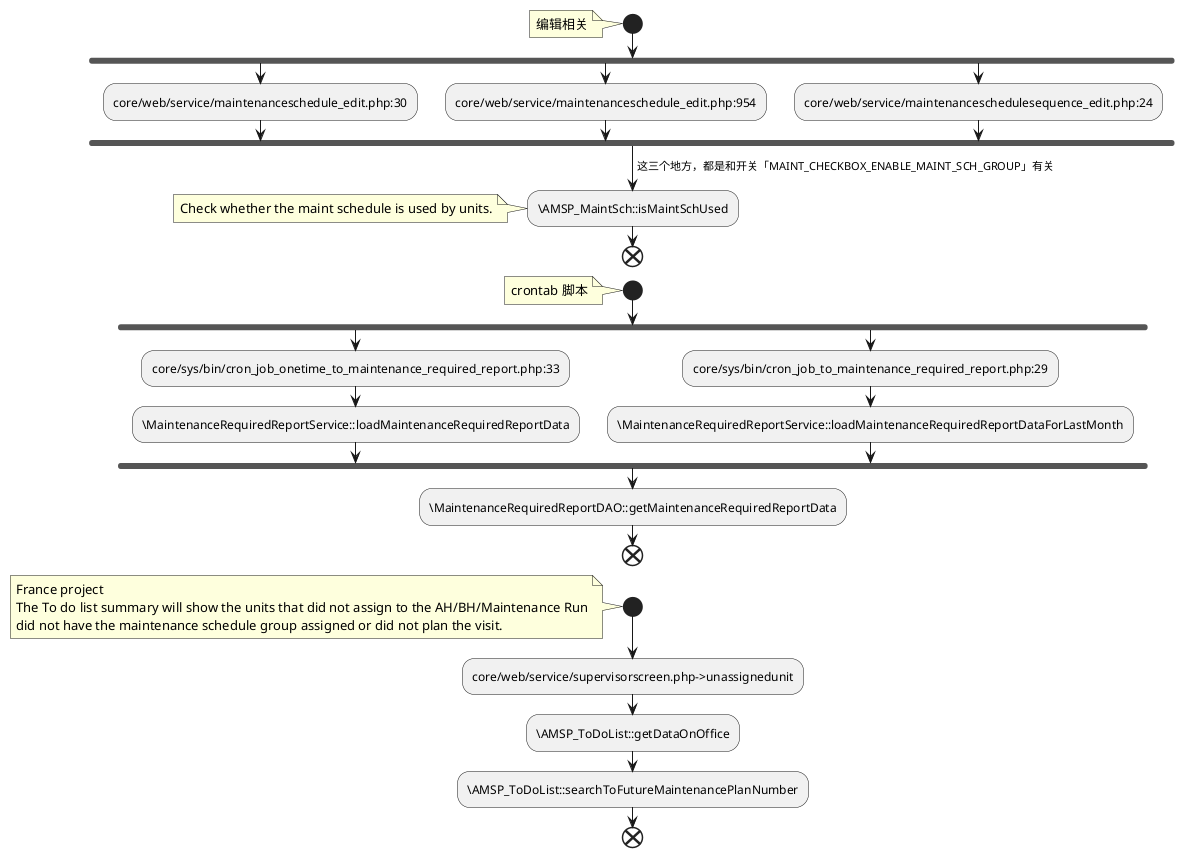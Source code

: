 @startuml
start
note
    编辑相关
end note
fork
:core/web/service/maintenanceschedule_edit.php:30;
fork again
:core/web/service/maintenanceschedule_edit.php:954;
fork again
:core/web/service/maintenanceschedulesequence_edit.php:24;
end fork
->这三个地方，都是和开关「MAINT_CHECKBOX_ENABLE_MAINT_SCH_GROUP」有关;
:\AMSP_MaintSch::isMaintSchUsed;
note
    Check whether the maint schedule is used by units.
end note
end

start
note
    crontab 脚本
end note
fork
:core/sys/bin/cron_job_onetime_to_maintenance_required_report.php:33;
:\MaintenanceRequiredReportService::loadMaintenanceRequiredReportData;
fork again
:core/sys/bin/cron_job_to_maintenance_required_report.php:29;
:\MaintenanceRequiredReportService::loadMaintenanceRequiredReportDataForLastMonth;
end fork
:\MaintenanceRequiredReportDAO::getMaintenanceRequiredReportData;
end

start
note
France project
The To do list summary will show the units that did not assign to the AH/BH/Maintenance Run
did not have the maintenance schedule group assigned or did not plan the visit.
end note
:core/web/service/supervisorscreen.php->unassignedunit;
:\AMSP_ToDoList::getDataOnOffice;
:\AMSP_ToDoList::searchToFutureMaintenancePlanNumber;
end

@enduml